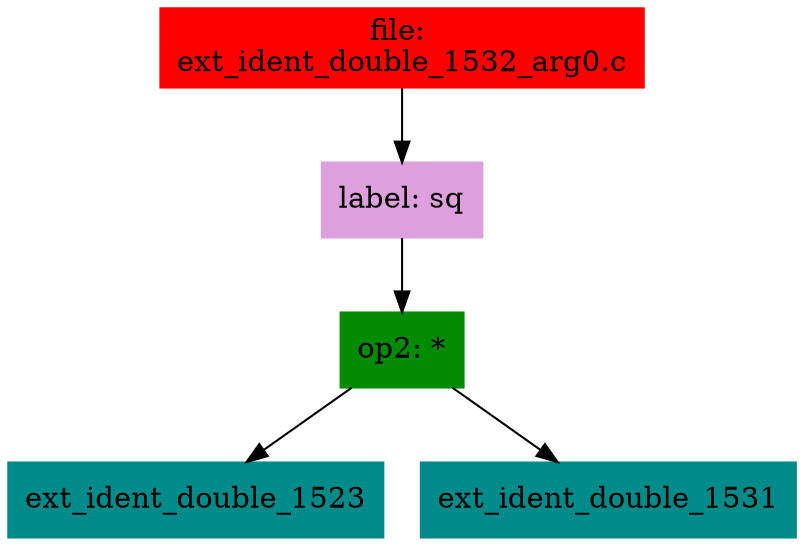 digraph G {
node [shape=box]

0 [label="file: 
ext_ident_double_1532_arg0.c",color=red, style=filled]
1 [label="label: sq",color=plum, style=filled]
0 -> 1
2 [label="op2: *",color=green4, style=filled]
1 -> 2
3 [label="ext_ident_double_1523",color=cyan4, style=filled]
2 -> 3
293 [label="ext_ident_double_1531",color=cyan4, style=filled]
2 -> 293


}

